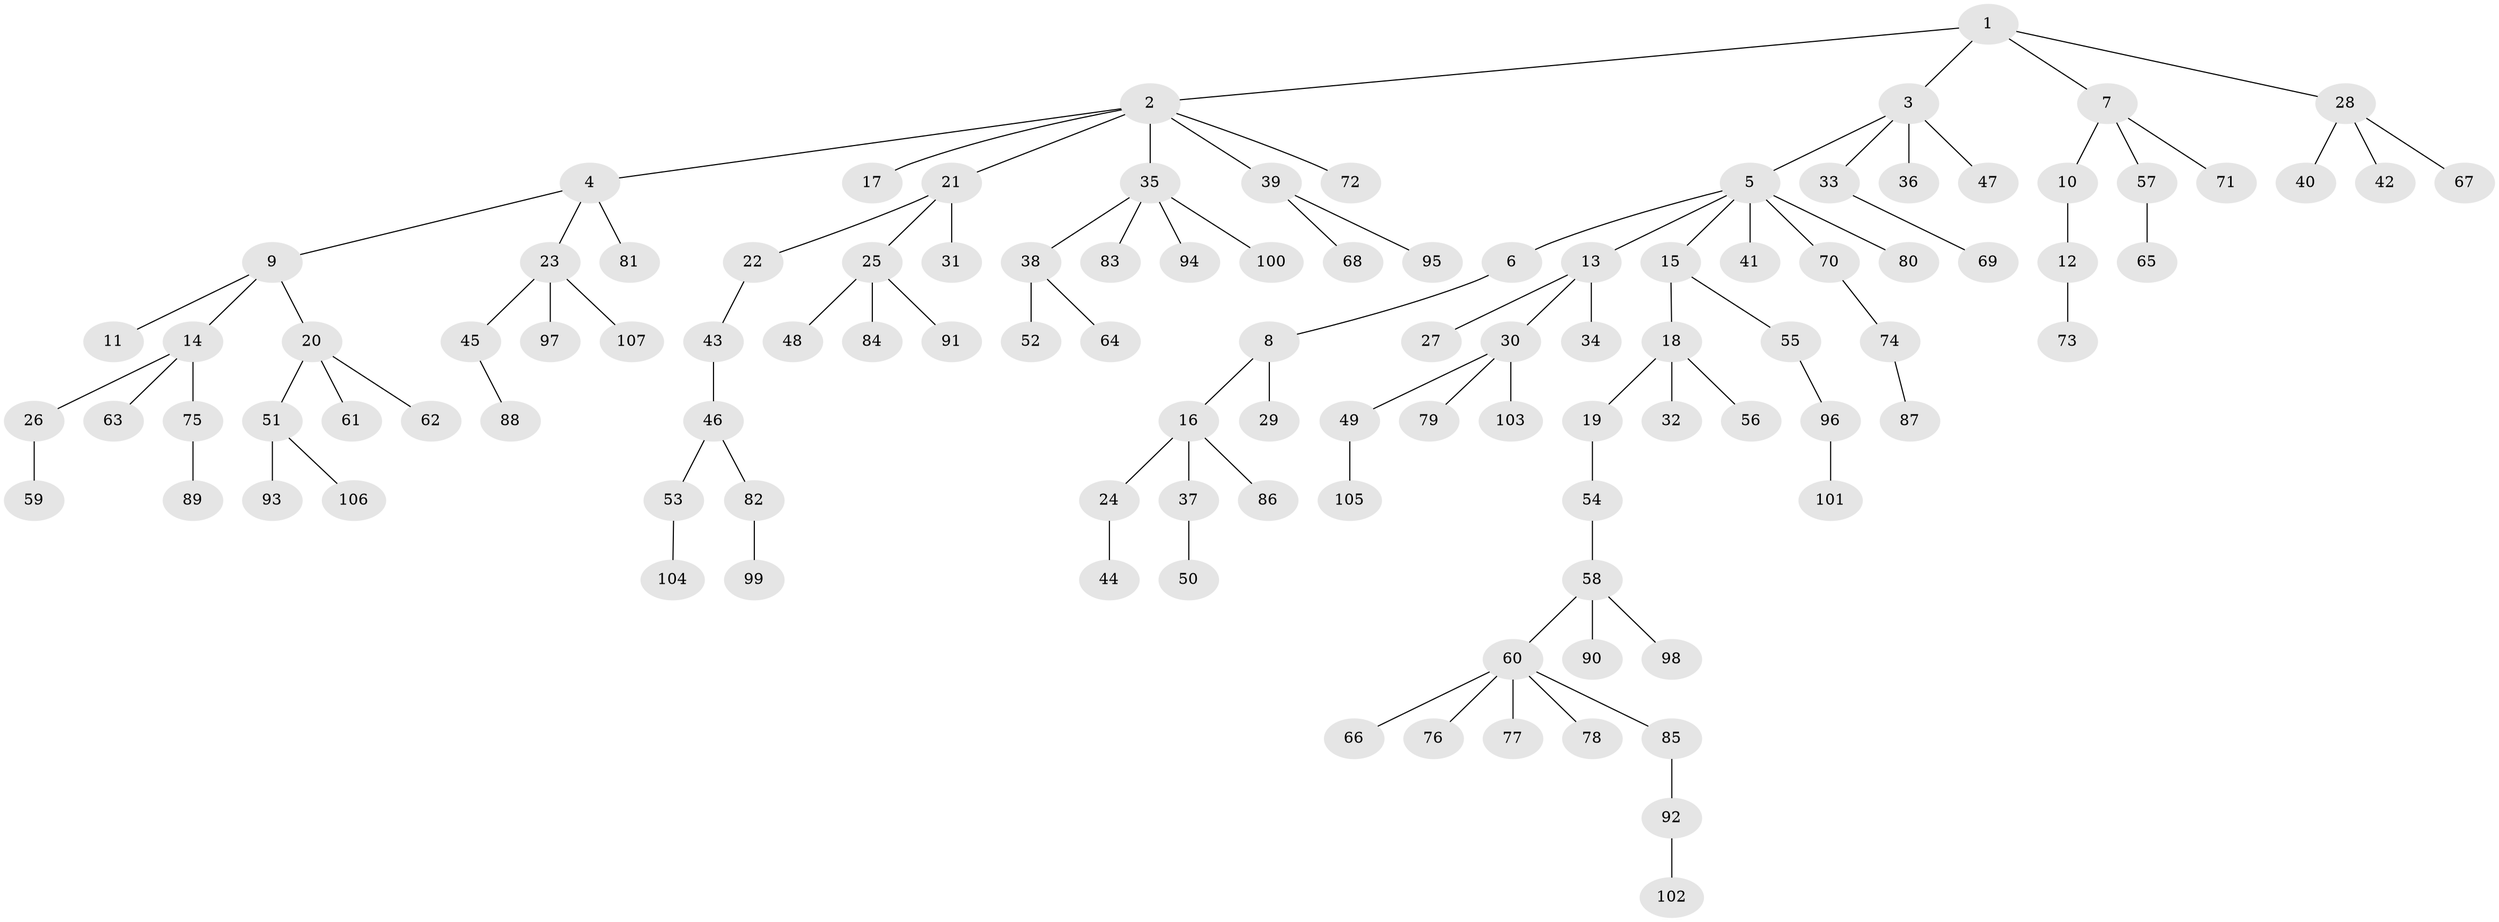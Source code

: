 // Generated by graph-tools (version 1.1) at 2025/26/03/09/25 03:26:26]
// undirected, 107 vertices, 106 edges
graph export_dot {
graph [start="1"]
  node [color=gray90,style=filled];
  1;
  2;
  3;
  4;
  5;
  6;
  7;
  8;
  9;
  10;
  11;
  12;
  13;
  14;
  15;
  16;
  17;
  18;
  19;
  20;
  21;
  22;
  23;
  24;
  25;
  26;
  27;
  28;
  29;
  30;
  31;
  32;
  33;
  34;
  35;
  36;
  37;
  38;
  39;
  40;
  41;
  42;
  43;
  44;
  45;
  46;
  47;
  48;
  49;
  50;
  51;
  52;
  53;
  54;
  55;
  56;
  57;
  58;
  59;
  60;
  61;
  62;
  63;
  64;
  65;
  66;
  67;
  68;
  69;
  70;
  71;
  72;
  73;
  74;
  75;
  76;
  77;
  78;
  79;
  80;
  81;
  82;
  83;
  84;
  85;
  86;
  87;
  88;
  89;
  90;
  91;
  92;
  93;
  94;
  95;
  96;
  97;
  98;
  99;
  100;
  101;
  102;
  103;
  104;
  105;
  106;
  107;
  1 -- 2;
  1 -- 3;
  1 -- 7;
  1 -- 28;
  2 -- 4;
  2 -- 17;
  2 -- 21;
  2 -- 35;
  2 -- 39;
  2 -- 72;
  3 -- 5;
  3 -- 33;
  3 -- 36;
  3 -- 47;
  4 -- 9;
  4 -- 23;
  4 -- 81;
  5 -- 6;
  5 -- 13;
  5 -- 15;
  5 -- 41;
  5 -- 70;
  5 -- 80;
  6 -- 8;
  7 -- 10;
  7 -- 57;
  7 -- 71;
  8 -- 16;
  8 -- 29;
  9 -- 11;
  9 -- 14;
  9 -- 20;
  10 -- 12;
  12 -- 73;
  13 -- 27;
  13 -- 30;
  13 -- 34;
  14 -- 26;
  14 -- 63;
  14 -- 75;
  15 -- 18;
  15 -- 55;
  16 -- 24;
  16 -- 37;
  16 -- 86;
  18 -- 19;
  18 -- 32;
  18 -- 56;
  19 -- 54;
  20 -- 51;
  20 -- 61;
  20 -- 62;
  21 -- 22;
  21 -- 25;
  21 -- 31;
  22 -- 43;
  23 -- 45;
  23 -- 97;
  23 -- 107;
  24 -- 44;
  25 -- 48;
  25 -- 84;
  25 -- 91;
  26 -- 59;
  28 -- 40;
  28 -- 42;
  28 -- 67;
  30 -- 49;
  30 -- 79;
  30 -- 103;
  33 -- 69;
  35 -- 38;
  35 -- 83;
  35 -- 94;
  35 -- 100;
  37 -- 50;
  38 -- 52;
  38 -- 64;
  39 -- 68;
  39 -- 95;
  43 -- 46;
  45 -- 88;
  46 -- 53;
  46 -- 82;
  49 -- 105;
  51 -- 93;
  51 -- 106;
  53 -- 104;
  54 -- 58;
  55 -- 96;
  57 -- 65;
  58 -- 60;
  58 -- 90;
  58 -- 98;
  60 -- 66;
  60 -- 76;
  60 -- 77;
  60 -- 78;
  60 -- 85;
  70 -- 74;
  74 -- 87;
  75 -- 89;
  82 -- 99;
  85 -- 92;
  92 -- 102;
  96 -- 101;
}
